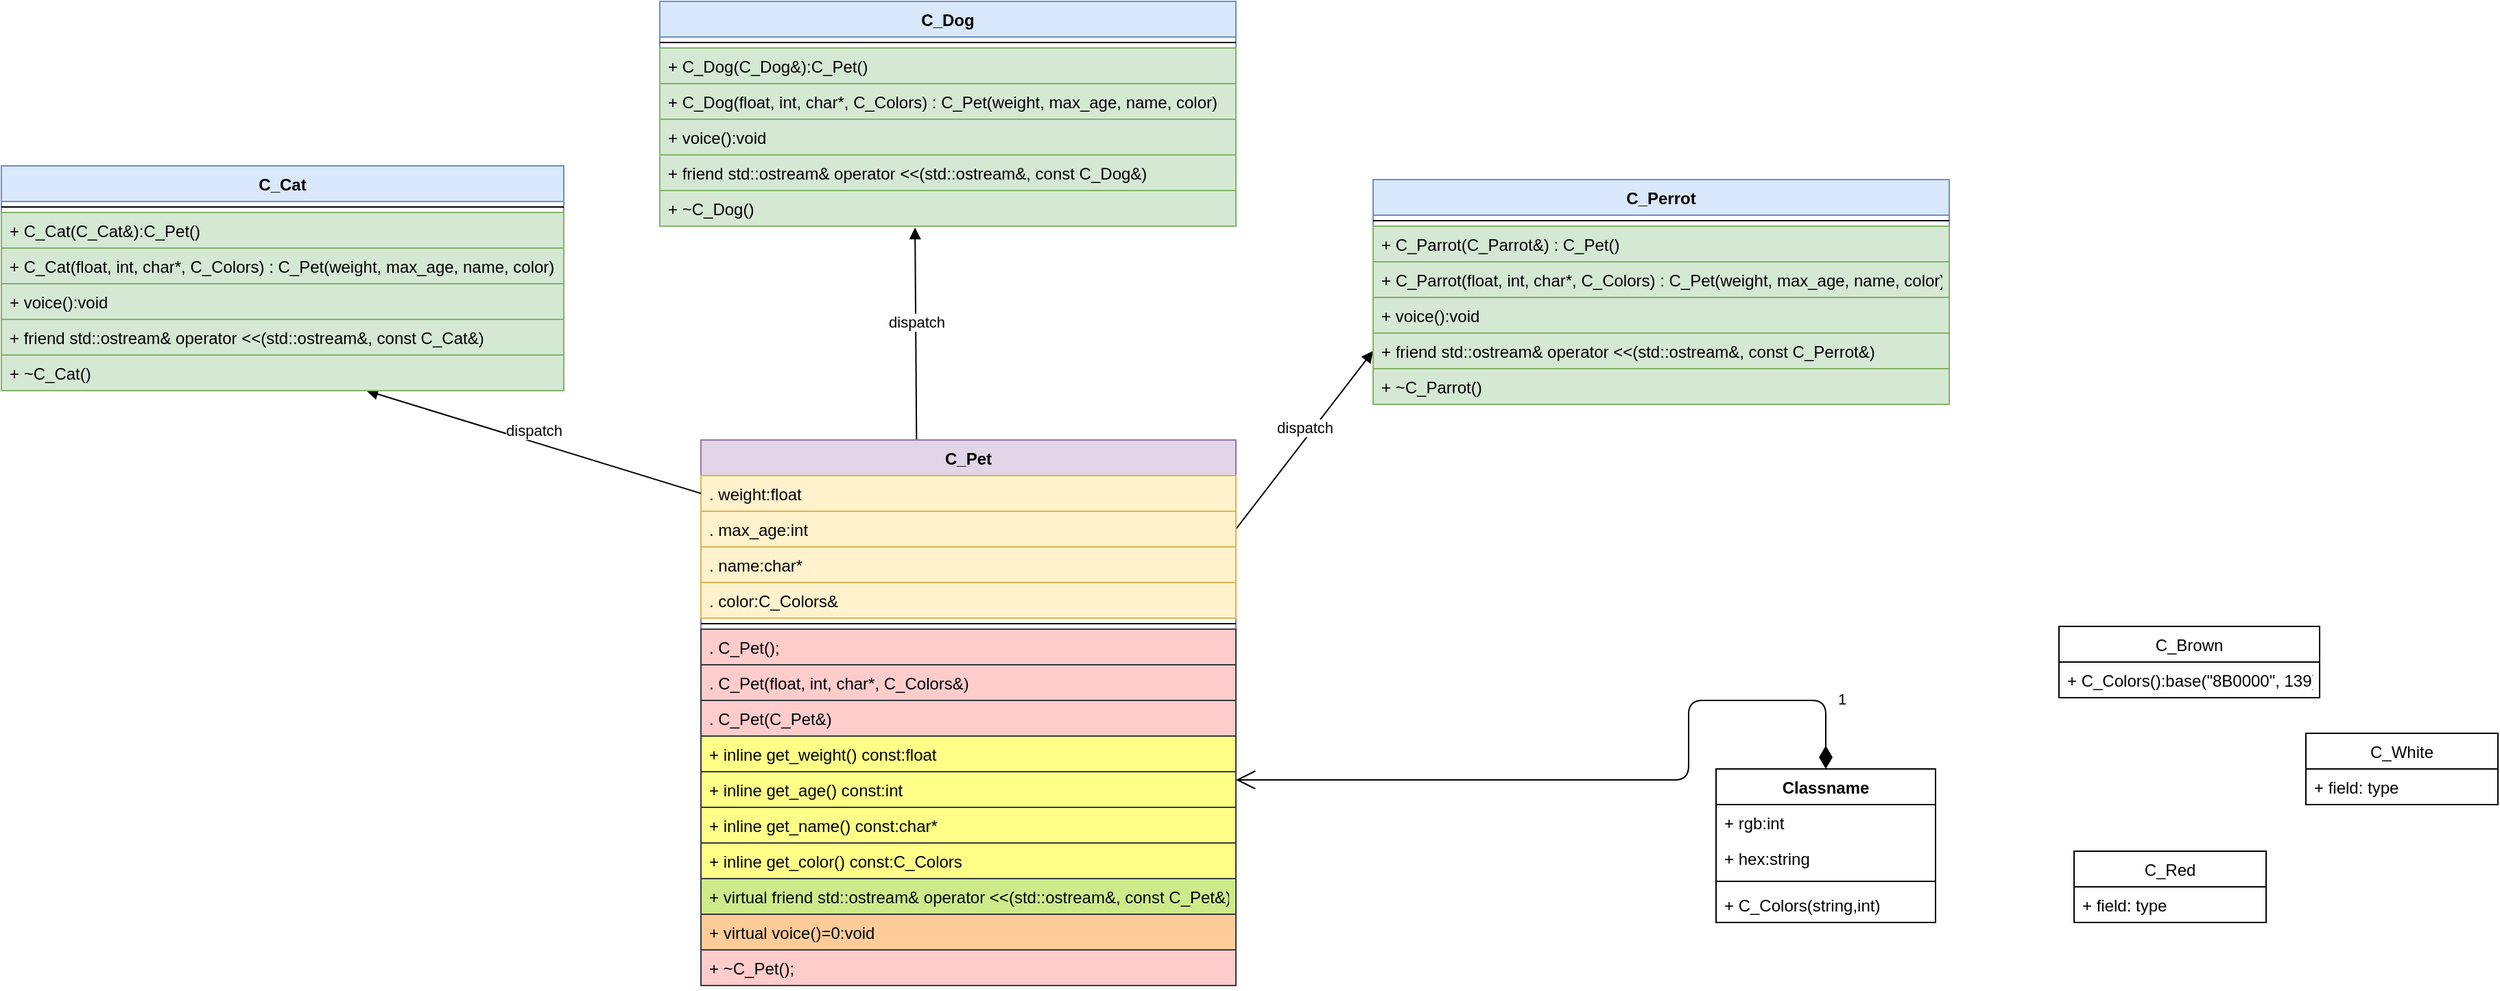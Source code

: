 <mxfile version="15.2.4" type="github">
  <diagram id="ec2Shrp_RczCJfLs7AU1" name="Page-1">
    <mxGraphModel dx="2249" dy="1963" grid="1" gridSize="10" guides="1" tooltips="1" connect="1" arrows="1" fold="1" page="1" pageScale="1" pageWidth="827" pageHeight="1169" math="0" shadow="0">
      <root>
        <mxCell id="0" />
        <mxCell id="1" parent="0" />
        <mxCell id="JkUqzGa2RxG75Cm_fqTU-22" value="dispatch" style="html=1;verticalAlign=bottom;endArrow=block;exitX=0.403;exitY=0.005;exitDx=0;exitDy=0;exitPerimeter=0;entryX=0.443;entryY=1.038;entryDx=0;entryDy=0;entryPerimeter=0;" edge="1" parent="1" source="JkUqzGa2RxG75Cm_fqTU-24" target="JkUqzGa2RxG75Cm_fqTU-36">
          <mxGeometry width="80" relative="1" as="geometry">
            <mxPoint x="317.96" y="250" as="sourcePoint" />
            <mxPoint x="390" y="99" as="targetPoint" />
          </mxGeometry>
        </mxCell>
        <mxCell id="JkUqzGa2RxG75Cm_fqTU-23" value="dispatch" style="html=1;verticalAlign=bottom;endArrow=block;exitX=1;exitY=0.5;exitDx=0;exitDy=0;entryX=0;entryY=0.5;entryDx=0;entryDy=0;" edge="1" parent="1" source="JkUqzGa2RxG75Cm_fqTU-55" target="JkUqzGa2RxG75Cm_fqTU-44">
          <mxGeometry width="80" relative="1" as="geometry">
            <mxPoint x="400.98" y="306.992" as="sourcePoint" />
            <mxPoint x="690" y="200" as="targetPoint" />
          </mxGeometry>
        </mxCell>
        <mxCell id="JkUqzGa2RxG75Cm_fqTU-24" value="C_Pet" style="swimlane;fontStyle=1;align=center;verticalAlign=top;childLayout=stackLayout;horizontal=1;startSize=26;horizontalStack=0;resizeParent=1;resizeParentMax=0;resizeLast=0;collapsible=1;marginBottom=0;fillColor=#e1d5e7;strokeColor=#9673a6;" vertex="1" parent="1">
          <mxGeometry x="240" y="250" width="390" height="398" as="geometry" />
        </mxCell>
        <mxCell id="JkUqzGa2RxG75Cm_fqTU-25" value=". weight:float" style="text;strokeColor=#d6b656;fillColor=#fff2cc;align=left;verticalAlign=top;spacingLeft=4;spacingRight=4;overflow=hidden;rotatable=0;points=[[0,0.5],[1,0.5]];portConstraint=eastwest;" vertex="1" parent="JkUqzGa2RxG75Cm_fqTU-24">
          <mxGeometry y="26" width="390" height="26" as="geometry" />
        </mxCell>
        <mxCell id="JkUqzGa2RxG75Cm_fqTU-55" value=". max_age:int" style="text;strokeColor=#d6b656;fillColor=#fff2cc;align=left;verticalAlign=top;spacingLeft=4;spacingRight=4;overflow=hidden;rotatable=0;points=[[0,0.5],[1,0.5]];portConstraint=eastwest;" vertex="1" parent="JkUqzGa2RxG75Cm_fqTU-24">
          <mxGeometry y="52" width="390" height="26" as="geometry" />
        </mxCell>
        <mxCell id="JkUqzGa2RxG75Cm_fqTU-54" value=". name:char*" style="text;strokeColor=#d6b656;fillColor=#fff2cc;align=left;verticalAlign=top;spacingLeft=4;spacingRight=4;overflow=hidden;rotatable=0;points=[[0,0.5],[1,0.5]];portConstraint=eastwest;" vertex="1" parent="JkUqzGa2RxG75Cm_fqTU-24">
          <mxGeometry y="78" width="390" height="26" as="geometry" />
        </mxCell>
        <mxCell id="JkUqzGa2RxG75Cm_fqTU-56" value=". color:C_Colors&amp;" style="text;strokeColor=#d6b656;fillColor=#fff2cc;align=left;verticalAlign=top;spacingLeft=4;spacingRight=4;overflow=hidden;rotatable=0;points=[[0,0.5],[1,0.5]];portConstraint=eastwest;" vertex="1" parent="JkUqzGa2RxG75Cm_fqTU-24">
          <mxGeometry y="104" width="390" height="26" as="geometry" />
        </mxCell>
        <mxCell id="JkUqzGa2RxG75Cm_fqTU-26" value="" style="line;strokeWidth=1;fillColor=none;align=left;verticalAlign=middle;spacingTop=-1;spacingLeft=3;spacingRight=3;rotatable=0;labelPosition=right;points=[];portConstraint=eastwest;" vertex="1" parent="JkUqzGa2RxG75Cm_fqTU-24">
          <mxGeometry y="130" width="390" height="8" as="geometry" />
        </mxCell>
        <mxCell id="JkUqzGa2RxG75Cm_fqTU-27" value=". C_Pet();" style="text;strokeColor=#36393d;fillColor=#ffcccc;align=left;verticalAlign=top;spacingLeft=4;spacingRight=4;overflow=hidden;rotatable=0;points=[[0,0.5],[1,0.5]];portConstraint=eastwest;" vertex="1" parent="JkUqzGa2RxG75Cm_fqTU-24">
          <mxGeometry y="138" width="390" height="26" as="geometry" />
        </mxCell>
        <mxCell id="JkUqzGa2RxG75Cm_fqTU-59" value=". C_Pet(float, int, char*, C_Colors&amp;)" style="text;strokeColor=#36393d;fillColor=#ffcccc;align=left;verticalAlign=top;spacingLeft=4;spacingRight=4;overflow=hidden;rotatable=0;points=[[0,0.5],[1,0.5]];portConstraint=eastwest;" vertex="1" parent="JkUqzGa2RxG75Cm_fqTU-24">
          <mxGeometry y="164" width="390" height="26" as="geometry" />
        </mxCell>
        <mxCell id="JkUqzGa2RxG75Cm_fqTU-58" value=". C_Pet(C_Pet&amp;)" style="text;strokeColor=#36393d;fillColor=#ffcccc;align=left;verticalAlign=top;spacingLeft=4;spacingRight=4;overflow=hidden;rotatable=0;points=[[0,0.5],[1,0.5]];portConstraint=eastwest;" vertex="1" parent="JkUqzGa2RxG75Cm_fqTU-24">
          <mxGeometry y="190" width="390" height="26" as="geometry" />
        </mxCell>
        <mxCell id="JkUqzGa2RxG75Cm_fqTU-57" value="+ inline get_weight() const:float" style="text;strokeColor=#36393d;fillColor=#ffff88;align=left;verticalAlign=top;spacingLeft=4;spacingRight=4;overflow=hidden;rotatable=0;points=[[0,0.5],[1,0.5]];portConstraint=eastwest;" vertex="1" parent="JkUqzGa2RxG75Cm_fqTU-24">
          <mxGeometry y="216" width="390" height="26" as="geometry" />
        </mxCell>
        <mxCell id="JkUqzGa2RxG75Cm_fqTU-60" value="+ inline get_age() const:int" style="text;strokeColor=#36393d;fillColor=#ffff88;align=left;verticalAlign=top;spacingLeft=4;spacingRight=4;overflow=hidden;rotatable=0;points=[[0,0.5],[1,0.5]];portConstraint=eastwest;" vertex="1" parent="JkUqzGa2RxG75Cm_fqTU-24">
          <mxGeometry y="242" width="390" height="26" as="geometry" />
        </mxCell>
        <mxCell id="JkUqzGa2RxG75Cm_fqTU-61" value="+ inline get_name() const:char*" style="text;strokeColor=#36393d;fillColor=#ffff88;align=left;verticalAlign=top;spacingLeft=4;spacingRight=4;overflow=hidden;rotatable=0;points=[[0,0.5],[1,0.5]];portConstraint=eastwest;" vertex="1" parent="JkUqzGa2RxG75Cm_fqTU-24">
          <mxGeometry y="268" width="390" height="26" as="geometry" />
        </mxCell>
        <mxCell id="JkUqzGa2RxG75Cm_fqTU-62" value="+ inline get_color() const:C_Colors" style="text;strokeColor=#36393d;fillColor=#ffff88;align=left;verticalAlign=top;spacingLeft=4;spacingRight=4;overflow=hidden;rotatable=0;points=[[0,0.5],[1,0.5]];portConstraint=eastwest;" vertex="1" parent="JkUqzGa2RxG75Cm_fqTU-24">
          <mxGeometry y="294" width="390" height="26" as="geometry" />
        </mxCell>
        <mxCell id="JkUqzGa2RxG75Cm_fqTU-68" value="+ virtual friend std::ostream&amp; operator &lt;&lt;(std::ostream&amp;, const C_Pet&amp;)" style="text;strokeColor=#36393d;fillColor=#cdeb8b;align=left;verticalAlign=top;spacingLeft=4;spacingRight=4;overflow=hidden;rotatable=0;points=[[0,0.5],[1,0.5]];portConstraint=eastwest;" vertex="1" parent="JkUqzGa2RxG75Cm_fqTU-24">
          <mxGeometry y="320" width="390" height="26" as="geometry" />
        </mxCell>
        <mxCell id="JkUqzGa2RxG75Cm_fqTU-63" value="+ virtual voice()=0:void" style="text;strokeColor=#36393d;fillColor=#ffcc99;align=left;verticalAlign=top;spacingLeft=4;spacingRight=4;overflow=hidden;rotatable=0;points=[[0,0.5],[1,0.5]];portConstraint=eastwest;" vertex="1" parent="JkUqzGa2RxG75Cm_fqTU-24">
          <mxGeometry y="346" width="390" height="26" as="geometry" />
        </mxCell>
        <mxCell id="JkUqzGa2RxG75Cm_fqTU-65" value="+ ~C_Pet();" style="text;strokeColor=#36393d;fillColor=#ffcccc;align=left;verticalAlign=top;spacingLeft=4;spacingRight=4;overflow=hidden;rotatable=0;points=[[0,0.5],[1,0.5]];portConstraint=eastwest;" vertex="1" parent="JkUqzGa2RxG75Cm_fqTU-24">
          <mxGeometry y="372" width="390" height="26" as="geometry" />
        </mxCell>
        <mxCell id="JkUqzGa2RxG75Cm_fqTU-28" value="dispatch" style="html=1;verticalAlign=bottom;endArrow=block;exitX=0;exitY=0.5;exitDx=0;exitDy=0;entryX=0.649;entryY=1;entryDx=0;entryDy=0;entryPerimeter=0;" edge="1" parent="1" source="JkUqzGa2RxG75Cm_fqTU-25" target="JkUqzGa2RxG75Cm_fqTU-66">
          <mxGeometry width="80" relative="1" as="geometry">
            <mxPoint x="240" y="301" as="sourcePoint" />
            <mxPoint x="22" y="240" as="targetPoint" />
          </mxGeometry>
        </mxCell>
        <mxCell id="JkUqzGa2RxG75Cm_fqTU-29" value="C_Cat" style="swimlane;fontStyle=1;align=center;verticalAlign=top;childLayout=stackLayout;horizontal=1;startSize=26;horizontalStack=0;resizeParent=1;resizeParentMax=0;resizeLast=0;collapsible=1;marginBottom=0;fillColor=#dae8fc;strokeColor=#6c8ebf;" vertex="1" parent="1">
          <mxGeometry x="-270" y="50" width="410" height="164" as="geometry" />
        </mxCell>
        <mxCell id="JkUqzGa2RxG75Cm_fqTU-31" value="" style="line;strokeWidth=1;fillColor=none;align=left;verticalAlign=middle;spacingTop=-1;spacingLeft=3;spacingRight=3;rotatable=0;labelPosition=right;points=[];portConstraint=eastwest;" vertex="1" parent="JkUqzGa2RxG75Cm_fqTU-29">
          <mxGeometry y="26" width="410" height="8" as="geometry" />
        </mxCell>
        <mxCell id="JkUqzGa2RxG75Cm_fqTU-32" value="+ C_Cat(C_Cat&amp;):C_Pet()" style="text;strokeColor=#82b366;fillColor=#d5e8d4;align=left;verticalAlign=top;spacingLeft=4;spacingRight=4;overflow=hidden;rotatable=0;points=[[0,0.5],[1,0.5]];portConstraint=eastwest;" vertex="1" parent="JkUqzGa2RxG75Cm_fqTU-29">
          <mxGeometry y="34" width="410" height="26" as="geometry" />
        </mxCell>
        <mxCell id="JkUqzGa2RxG75Cm_fqTU-52" value="+ C_Cat(float, int, char*, C_Colors) : C_Pet(weight, max_age, name, color)" style="text;strokeColor=#82b366;fillColor=#d5e8d4;align=left;verticalAlign=top;spacingLeft=4;spacingRight=4;overflow=hidden;rotatable=0;points=[[0,0.5],[1,0.5]];portConstraint=eastwest;" vertex="1" parent="JkUqzGa2RxG75Cm_fqTU-29">
          <mxGeometry y="60" width="410" height="26" as="geometry" />
        </mxCell>
        <mxCell id="JkUqzGa2RxG75Cm_fqTU-51" value="+ voice():void" style="text;strokeColor=#82b366;fillColor=#d5e8d4;align=left;verticalAlign=top;spacingLeft=4;spacingRight=4;overflow=hidden;rotatable=0;points=[[0,0.5],[1,0.5]];portConstraint=eastwest;" vertex="1" parent="JkUqzGa2RxG75Cm_fqTU-29">
          <mxGeometry y="86" width="410" height="26" as="geometry" />
        </mxCell>
        <mxCell id="JkUqzGa2RxG75Cm_fqTU-50" value="+ friend std::ostream&amp; operator &lt;&lt;(std::ostream&amp;, const C_Cat&amp;)" style="text;strokeColor=#82b366;fillColor=#d5e8d4;align=left;verticalAlign=top;spacingLeft=4;spacingRight=4;overflow=hidden;rotatable=0;points=[[0,0.5],[1,0.5]];portConstraint=eastwest;" vertex="1" parent="JkUqzGa2RxG75Cm_fqTU-29">
          <mxGeometry y="112" width="410" height="26" as="geometry" />
        </mxCell>
        <mxCell id="JkUqzGa2RxG75Cm_fqTU-66" value="+ ~C_Cat()" style="text;strokeColor=#82b366;fillColor=#d5e8d4;align=left;verticalAlign=top;spacingLeft=4;spacingRight=4;overflow=hidden;rotatable=0;points=[[0,0.5],[1,0.5]];portConstraint=eastwest;" vertex="1" parent="JkUqzGa2RxG75Cm_fqTU-29">
          <mxGeometry y="138" width="410" height="26" as="geometry" />
        </mxCell>
        <mxCell id="JkUqzGa2RxG75Cm_fqTU-33" value="C_Dog" style="swimlane;fontStyle=1;align=center;verticalAlign=top;childLayout=stackLayout;horizontal=1;startSize=26;horizontalStack=0;resizeParent=1;resizeParentMax=0;resizeLast=0;collapsible=1;marginBottom=0;fillColor=#dae8fc;strokeColor=#6c8ebf;" vertex="1" parent="1">
          <mxGeometry x="210" y="-70" width="420" height="164" as="geometry" />
        </mxCell>
        <mxCell id="JkUqzGa2RxG75Cm_fqTU-35" value="" style="line;strokeWidth=1;fillColor=none;align=left;verticalAlign=middle;spacingTop=-1;spacingLeft=3;spacingRight=3;rotatable=0;labelPosition=right;points=[];portConstraint=eastwest;" vertex="1" parent="JkUqzGa2RxG75Cm_fqTU-33">
          <mxGeometry y="26" width="420" height="8" as="geometry" />
        </mxCell>
        <mxCell id="JkUqzGa2RxG75Cm_fqTU-47" value="+ C_Dog(C_Dog&amp;):C_Pet()" style="text;strokeColor=#82b366;fillColor=#d5e8d4;align=left;verticalAlign=top;spacingLeft=4;spacingRight=4;overflow=hidden;rotatable=0;points=[[0,0.5],[1,0.5]];portConstraint=eastwest;" vertex="1" parent="JkUqzGa2RxG75Cm_fqTU-33">
          <mxGeometry y="34" width="420" height="26" as="geometry" />
        </mxCell>
        <mxCell id="JkUqzGa2RxG75Cm_fqTU-45" value="+ C_Dog(float, int, char*, C_Colors) : C_Pet(weight, max_age, name, color)" style="text;strokeColor=#82b366;fillColor=#d5e8d4;align=left;verticalAlign=top;spacingLeft=4;spacingRight=4;overflow=hidden;rotatable=0;points=[[0,0.5],[1,0.5]];portConstraint=eastwest;" vertex="1" parent="JkUqzGa2RxG75Cm_fqTU-33">
          <mxGeometry y="60" width="420" height="26" as="geometry" />
        </mxCell>
        <mxCell id="JkUqzGa2RxG75Cm_fqTU-46" value="+ voice():void" style="text;strokeColor=#82b366;fillColor=#d5e8d4;align=left;verticalAlign=top;spacingLeft=4;spacingRight=4;overflow=hidden;rotatable=0;points=[[0,0.5],[1,0.5]];portConstraint=eastwest;" vertex="1" parent="JkUqzGa2RxG75Cm_fqTU-33">
          <mxGeometry y="86" width="420" height="26" as="geometry" />
        </mxCell>
        <mxCell id="JkUqzGa2RxG75Cm_fqTU-48" value="+ friend std::ostream&amp; operator &lt;&lt;(std::ostream&amp;, const C_Dog&amp;)" style="text;strokeColor=#82b366;fillColor=#d5e8d4;align=left;verticalAlign=top;spacingLeft=4;spacingRight=4;overflow=hidden;rotatable=0;points=[[0,0.5],[1,0.5]];portConstraint=eastwest;" vertex="1" parent="JkUqzGa2RxG75Cm_fqTU-33">
          <mxGeometry y="112" width="420" height="26" as="geometry" />
        </mxCell>
        <mxCell id="JkUqzGa2RxG75Cm_fqTU-36" value="+ ~C_Dog()" style="text;strokeColor=#82b366;fillColor=#d5e8d4;align=left;verticalAlign=top;spacingLeft=4;spacingRight=4;overflow=hidden;rotatable=0;points=[[0,0.5],[1,0.5]];portConstraint=eastwest;" vertex="1" parent="JkUqzGa2RxG75Cm_fqTU-33">
          <mxGeometry y="138" width="420" height="26" as="geometry" />
        </mxCell>
        <mxCell id="JkUqzGa2RxG75Cm_fqTU-37" value="C_Perrot" style="swimlane;fontStyle=1;align=center;verticalAlign=top;childLayout=stackLayout;horizontal=1;startSize=26;horizontalStack=0;resizeParent=1;resizeParentMax=0;resizeLast=0;collapsible=1;marginBottom=0;fillColor=#dae8fc;strokeColor=#6c8ebf;" vertex="1" parent="1">
          <mxGeometry x="730" y="60" width="420" height="164" as="geometry" />
        </mxCell>
        <mxCell id="JkUqzGa2RxG75Cm_fqTU-39" value="" style="line;strokeWidth=1;fillColor=none;align=left;verticalAlign=middle;spacingTop=-1;spacingLeft=3;spacingRight=3;rotatable=0;labelPosition=right;points=[];portConstraint=eastwest;" vertex="1" parent="JkUqzGa2RxG75Cm_fqTU-37">
          <mxGeometry y="26" width="420" height="8" as="geometry" />
        </mxCell>
        <mxCell id="JkUqzGa2RxG75Cm_fqTU-40" value="+ C_Parrot(C_Parrot&amp;) : C_Pet()" style="text;strokeColor=#82b366;fillColor=#d5e8d4;align=left;verticalAlign=top;spacingLeft=4;spacingRight=4;overflow=hidden;rotatable=0;points=[[0,0.5],[1,0.5]];portConstraint=eastwest;" vertex="1" parent="JkUqzGa2RxG75Cm_fqTU-37">
          <mxGeometry y="34" width="420" height="26" as="geometry" />
        </mxCell>
        <mxCell id="JkUqzGa2RxG75Cm_fqTU-41" value="+ C_Parrot(float, int, char*, C_Colors) : C_Pet(weight, max_age, name, color)" style="text;strokeColor=#82b366;fillColor=#d5e8d4;align=left;verticalAlign=top;spacingLeft=4;spacingRight=4;overflow=hidden;rotatable=0;points=[[0,0.5],[1,0.5]];portConstraint=eastwest;" vertex="1" parent="JkUqzGa2RxG75Cm_fqTU-37">
          <mxGeometry y="60" width="420" height="26" as="geometry" />
        </mxCell>
        <mxCell id="JkUqzGa2RxG75Cm_fqTU-42" value="+ voice():void" style="text;strokeColor=#82b366;fillColor=#d5e8d4;align=left;verticalAlign=top;spacingLeft=4;spacingRight=4;overflow=hidden;rotatable=0;points=[[0,0.5],[1,0.5]];portConstraint=eastwest;" vertex="1" parent="JkUqzGa2RxG75Cm_fqTU-37">
          <mxGeometry y="86" width="420" height="26" as="geometry" />
        </mxCell>
        <mxCell id="JkUqzGa2RxG75Cm_fqTU-44" value="+ friend std::ostream&amp; operator &lt;&lt;(std::ostream&amp;, const C_Perrot&amp;)" style="text;strokeColor=#82b366;fillColor=#d5e8d4;align=left;verticalAlign=top;spacingLeft=4;spacingRight=4;overflow=hidden;rotatable=0;points=[[0,0.5],[1,0.5]];portConstraint=eastwest;" vertex="1" parent="JkUqzGa2RxG75Cm_fqTU-37">
          <mxGeometry y="112" width="420" height="26" as="geometry" />
        </mxCell>
        <mxCell id="JkUqzGa2RxG75Cm_fqTU-43" value="+ ~C_Parrot()" style="text;strokeColor=#82b366;fillColor=#d5e8d4;align=left;verticalAlign=top;spacingLeft=4;spacingRight=4;overflow=hidden;rotatable=0;points=[[0,0.5],[1,0.5]];portConstraint=eastwest;" vertex="1" parent="JkUqzGa2RxG75Cm_fqTU-37">
          <mxGeometry y="138" width="420" height="26" as="geometry" />
        </mxCell>
        <mxCell id="JkUqzGa2RxG75Cm_fqTU-82" value="1" style="endArrow=open;html=1;endSize=12;startArrow=diamondThin;startSize=14;startFill=1;edgeStyle=orthogonalEdgeStyle;align=left;verticalAlign=bottom;entryX=1;entryY=0.231;entryDx=0;entryDy=0;entryPerimeter=0;exitX=0.5;exitY=0;exitDx=0;exitDy=0;" edge="1" parent="1" target="JkUqzGa2RxG75Cm_fqTU-60">
          <mxGeometry x="-0.844" y="-7" relative="1" as="geometry">
            <mxPoint x="1060" y="490" as="sourcePoint" />
            <mxPoint x="520" y="510" as="targetPoint" />
            <Array as="points">
              <mxPoint x="1060" y="440" />
              <mxPoint x="960" y="440" />
              <mxPoint x="960" y="498" />
            </Array>
            <mxPoint as="offset" />
          </mxGeometry>
        </mxCell>
        <mxCell id="JkUqzGa2RxG75Cm_fqTU-103" value="C_Red" style="swimlane;fontStyle=0;childLayout=stackLayout;horizontal=1;startSize=26;fillColor=none;horizontalStack=0;resizeParent=1;resizeParentMax=0;resizeLast=0;collapsible=1;marginBottom=0;" vertex="1" parent="1">
          <mxGeometry x="1241" y="550" width="140" height="52" as="geometry" />
        </mxCell>
        <mxCell id="JkUqzGa2RxG75Cm_fqTU-104" value="+ field: type" style="text;strokeColor=none;fillColor=none;align=left;verticalAlign=top;spacingLeft=4;spacingRight=4;overflow=hidden;rotatable=0;points=[[0,0.5],[1,0.5]];portConstraint=eastwest;" vertex="1" parent="JkUqzGa2RxG75Cm_fqTU-103">
          <mxGeometry y="26" width="140" height="26" as="geometry" />
        </mxCell>
        <mxCell id="JkUqzGa2RxG75Cm_fqTU-107" value="C_White" style="swimlane;fontStyle=0;childLayout=stackLayout;horizontal=1;startSize=26;fillColor=none;horizontalStack=0;resizeParent=1;resizeParentMax=0;resizeLast=0;collapsible=1;marginBottom=0;" vertex="1" parent="1">
          <mxGeometry x="1410" y="464" width="140" height="52" as="geometry" />
        </mxCell>
        <mxCell id="JkUqzGa2RxG75Cm_fqTU-108" value="+ field: type" style="text;strokeColor=none;fillColor=none;align=left;verticalAlign=top;spacingLeft=4;spacingRight=4;overflow=hidden;rotatable=0;points=[[0,0.5],[1,0.5]];portConstraint=eastwest;" vertex="1" parent="JkUqzGa2RxG75Cm_fqTU-107">
          <mxGeometry y="26" width="140" height="26" as="geometry" />
        </mxCell>
        <mxCell id="JkUqzGa2RxG75Cm_fqTU-111" value="C_Brown" style="swimlane;fontStyle=0;childLayout=stackLayout;horizontal=1;startSize=26;fillColor=none;horizontalStack=0;resizeParent=1;resizeParentMax=0;resizeLast=0;collapsible=1;marginBottom=0;" vertex="1" parent="1">
          <mxGeometry x="1230" y="386" width="190" height="52" as="geometry" />
        </mxCell>
        <mxCell id="JkUqzGa2RxG75Cm_fqTU-112" value="+ C_Colors():base(&quot;8B0000&quot;, 139)" style="text;strokeColor=none;fillColor=none;align=left;verticalAlign=top;spacingLeft=4;spacingRight=4;overflow=hidden;rotatable=0;points=[[0,0.5],[1,0.5]];portConstraint=eastwest;" vertex="1" parent="JkUqzGa2RxG75Cm_fqTU-111">
          <mxGeometry y="26" width="190" height="26" as="geometry" />
        </mxCell>
        <mxCell id="JkUqzGa2RxG75Cm_fqTU-116" value="Classname" style="swimlane;fontStyle=1;align=center;verticalAlign=top;childLayout=stackLayout;horizontal=1;startSize=26;horizontalStack=0;resizeParent=1;resizeParentMax=0;resizeLast=0;collapsible=1;marginBottom=0;" vertex="1" parent="1">
          <mxGeometry x="980" y="490" width="160" height="112" as="geometry" />
        </mxCell>
        <mxCell id="JkUqzGa2RxG75Cm_fqTU-117" value="+ rgb:int" style="text;strokeColor=none;fillColor=none;align=left;verticalAlign=top;spacingLeft=4;spacingRight=4;overflow=hidden;rotatable=0;points=[[0,0.5],[1,0.5]];portConstraint=eastwest;" vertex="1" parent="JkUqzGa2RxG75Cm_fqTU-116">
          <mxGeometry y="26" width="160" height="26" as="geometry" />
        </mxCell>
        <mxCell id="JkUqzGa2RxG75Cm_fqTU-120" value="+ hex:string" style="text;strokeColor=none;fillColor=none;align=left;verticalAlign=top;spacingLeft=4;spacingRight=4;overflow=hidden;rotatable=0;points=[[0,0.5],[1,0.5]];portConstraint=eastwest;" vertex="1" parent="JkUqzGa2RxG75Cm_fqTU-116">
          <mxGeometry y="52" width="160" height="26" as="geometry" />
        </mxCell>
        <mxCell id="JkUqzGa2RxG75Cm_fqTU-118" value="" style="line;strokeWidth=1;fillColor=none;align=left;verticalAlign=middle;spacingTop=-1;spacingLeft=3;spacingRight=3;rotatable=0;labelPosition=right;points=[];portConstraint=eastwest;" vertex="1" parent="JkUqzGa2RxG75Cm_fqTU-116">
          <mxGeometry y="78" width="160" height="8" as="geometry" />
        </mxCell>
        <mxCell id="JkUqzGa2RxG75Cm_fqTU-119" value="+ C_Colors(string,int)" style="text;strokeColor=none;fillColor=none;align=left;verticalAlign=top;spacingLeft=4;spacingRight=4;overflow=hidden;rotatable=0;points=[[0,0.5],[1,0.5]];portConstraint=eastwest;" vertex="1" parent="JkUqzGa2RxG75Cm_fqTU-116">
          <mxGeometry y="86" width="160" height="26" as="geometry" />
        </mxCell>
      </root>
    </mxGraphModel>
  </diagram>
</mxfile>
